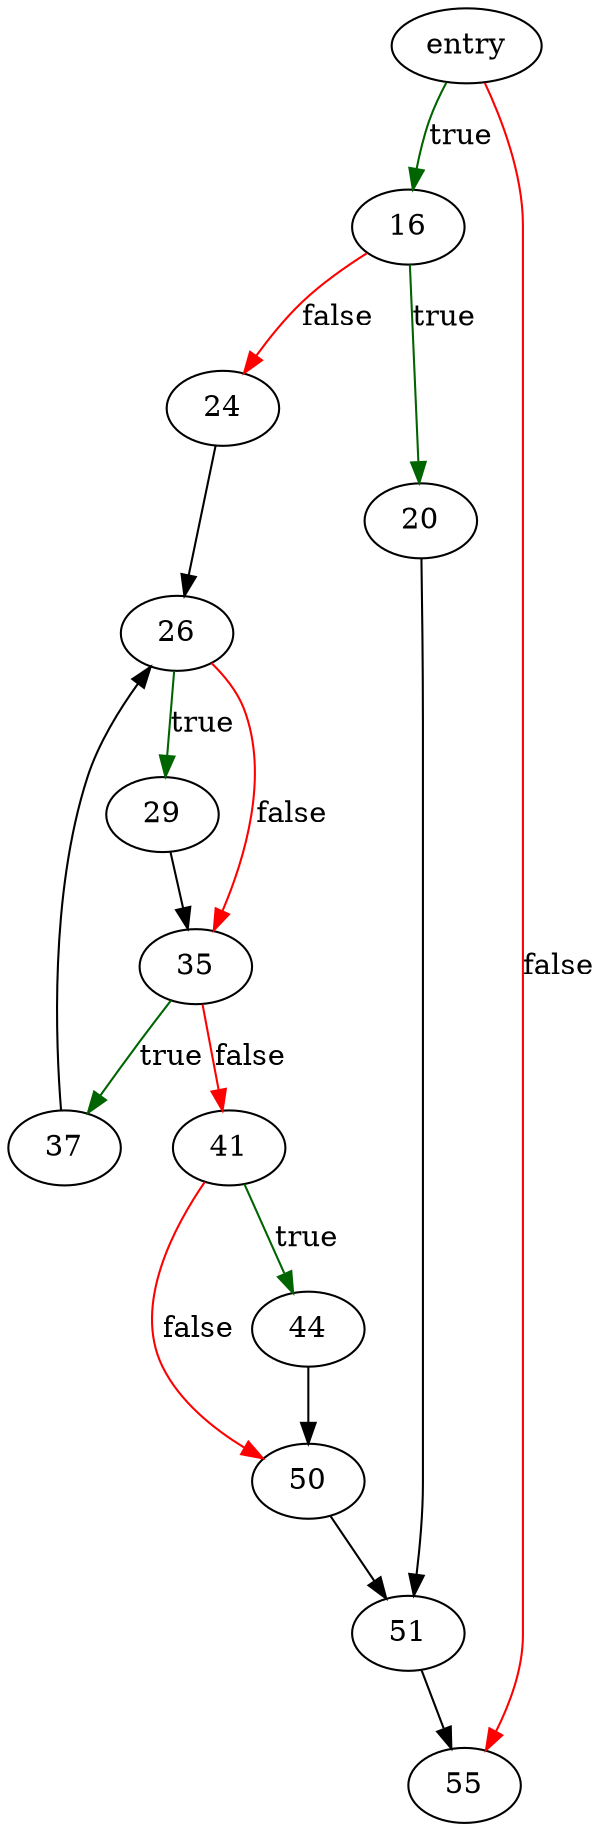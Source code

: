 digraph "removeFromSharingList" {
	// Node definitions.
	1 [label=entry];
	16;
	20;
	24;
	26;
	29;
	35;
	37;
	41;
	44;
	50;
	51;
	55;

	// Edge definitions.
	1 -> 16 [
		color=darkgreen
		label=true
	];
	1 -> 55 [
		color=red
		label=false
	];
	16 -> 20 [
		color=darkgreen
		label=true
	];
	16 -> 24 [
		color=red
		label=false
	];
	20 -> 51;
	24 -> 26;
	26 -> 29 [
		color=darkgreen
		label=true
	];
	26 -> 35 [
		color=red
		label=false
	];
	29 -> 35;
	35 -> 37 [
		color=darkgreen
		label=true
	];
	35 -> 41 [
		color=red
		label=false
	];
	37 -> 26;
	41 -> 44 [
		color=darkgreen
		label=true
	];
	41 -> 50 [
		color=red
		label=false
	];
	44 -> 50;
	50 -> 51;
	51 -> 55;
}